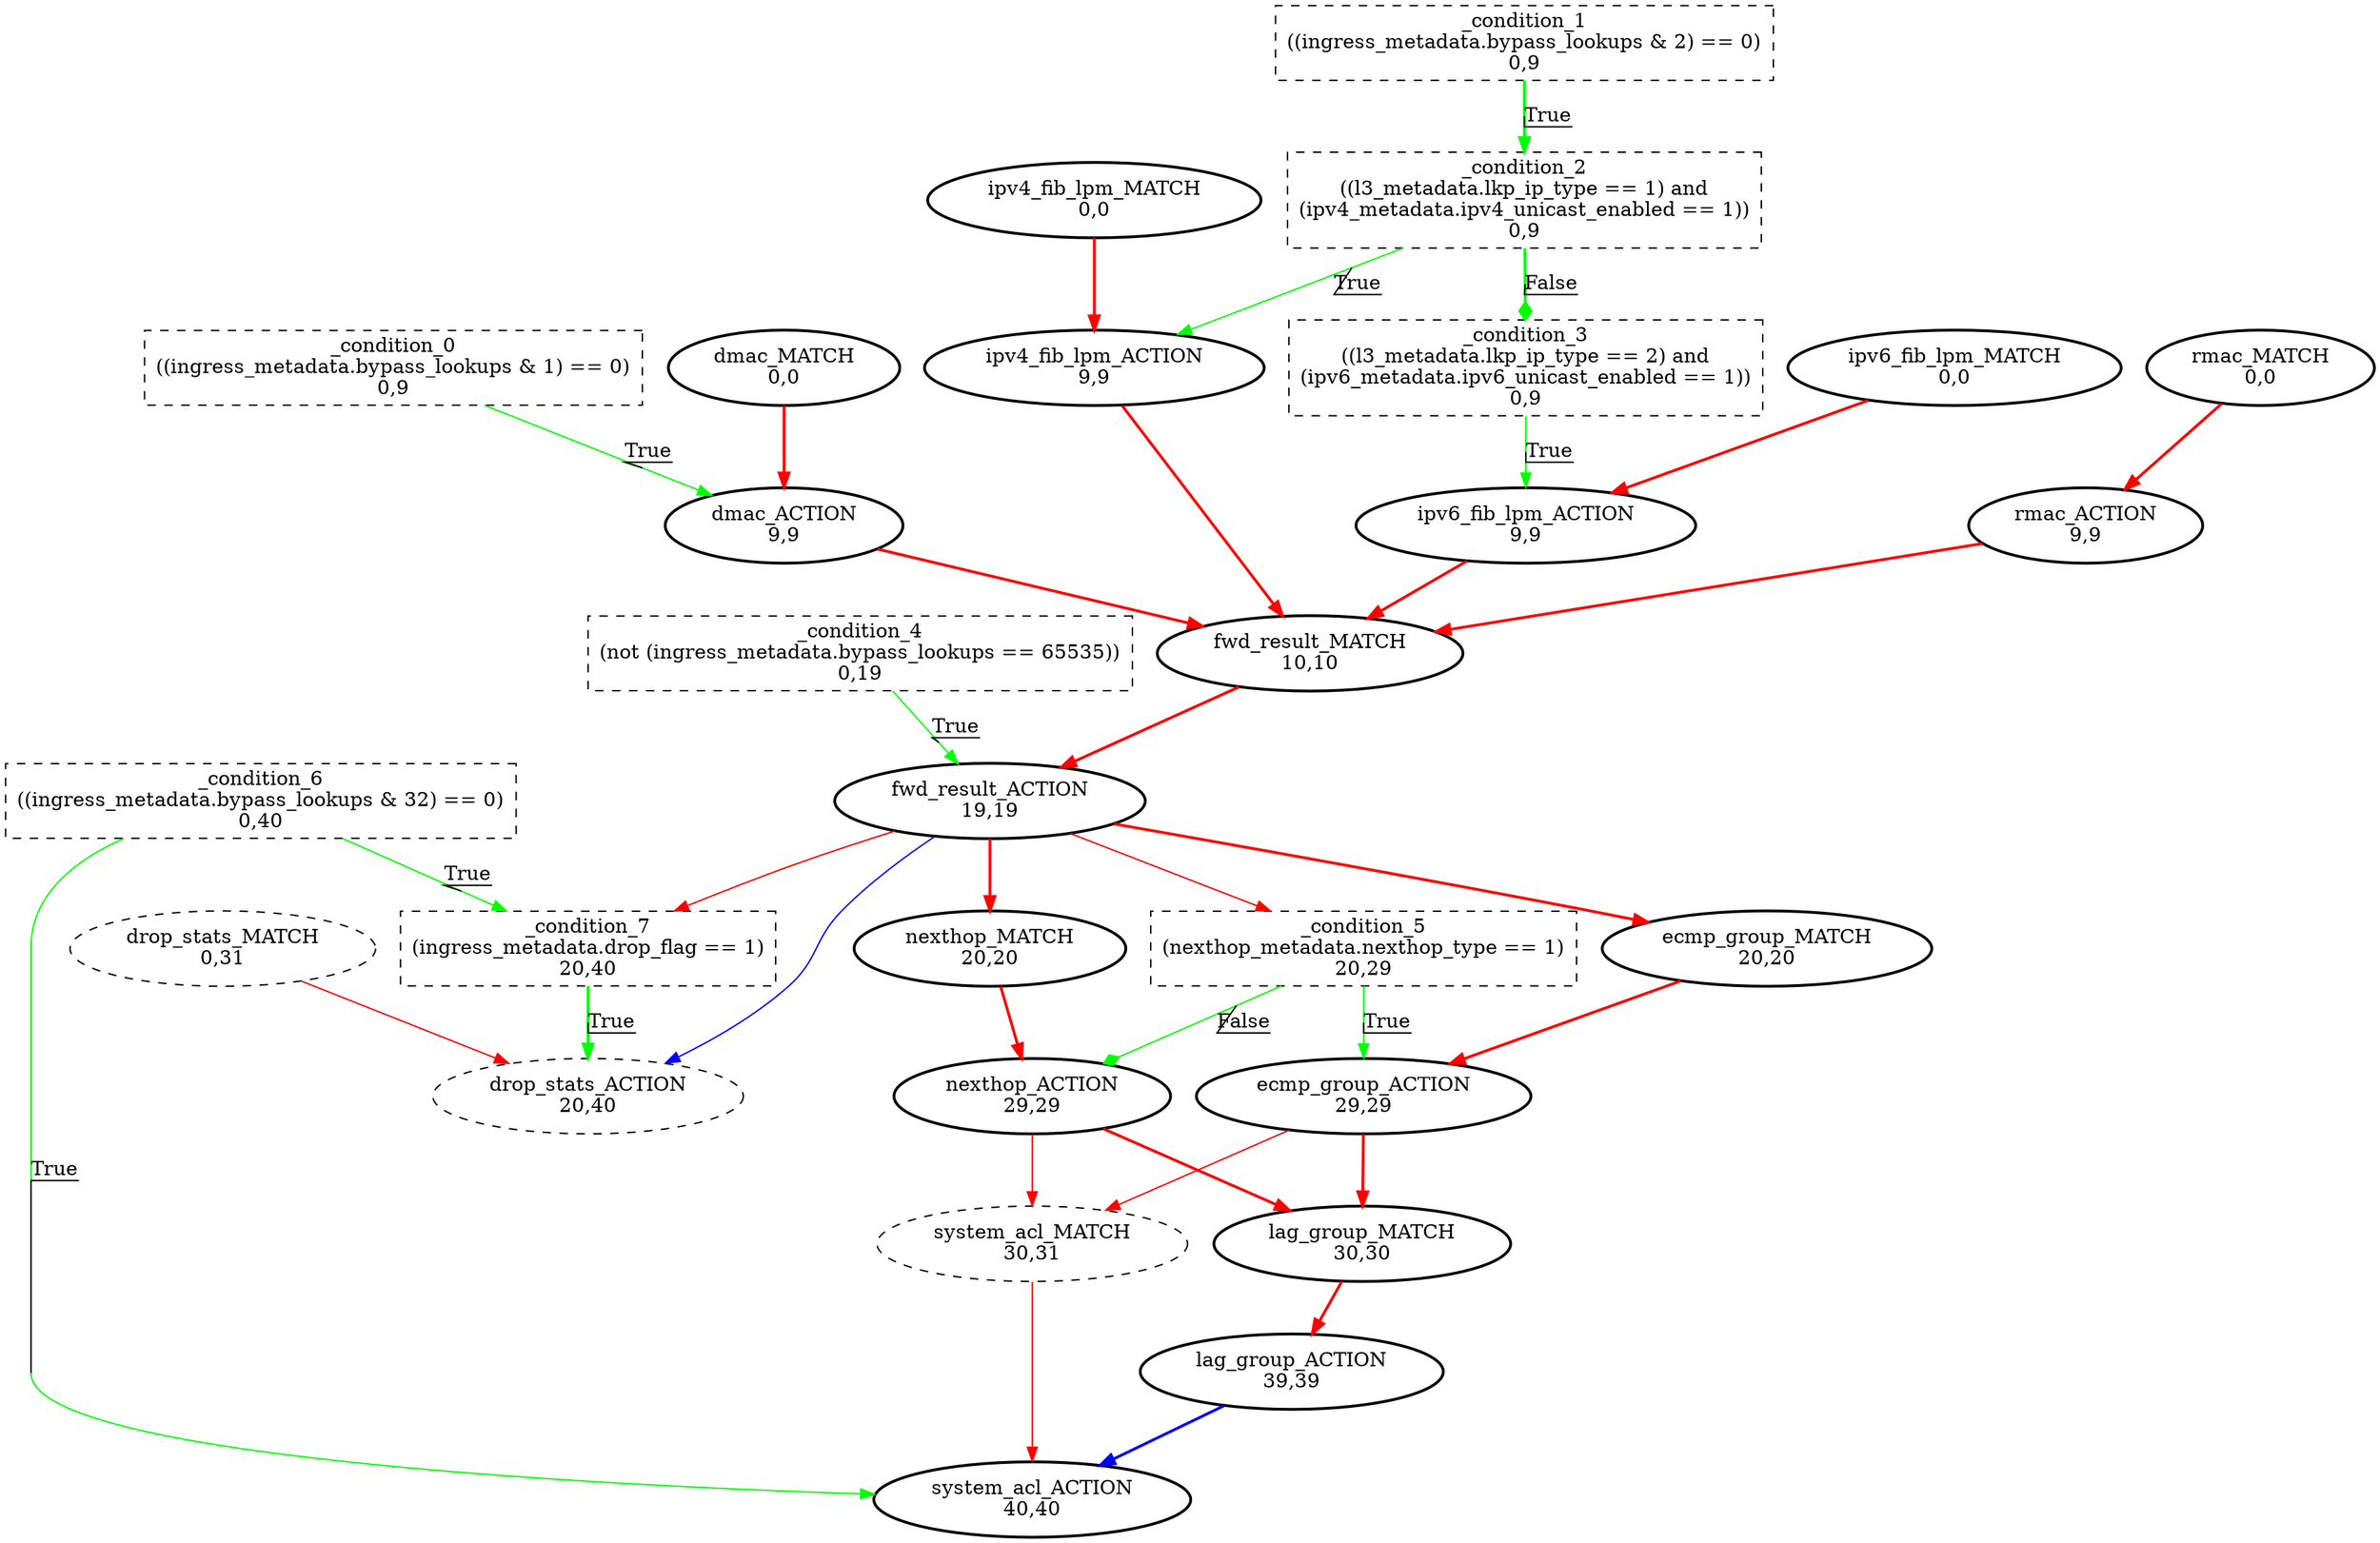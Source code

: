 digraph ingress {
_condition_0 [ shape=box label="_condition_0\n((ingress_metadata.bypass_lookups & 1) == 0)\n0,9" style=dashed];
_condition_1 [ shape=box label="_condition_1\n((ingress_metadata.bypass_lookups & 2) == 0)\n0,9" style=dashed];
_condition_2 [ shape=box label="_condition_2\n((l3_metadata.lkp_ip_type == 1) and
(ipv4_metadata.ipv4_unicast_enabled == 1))\n0,9" style=dashed];
_condition_3 [ shape=box label="_condition_3\n((l3_metadata.lkp_ip_type == 2) and
(ipv6_metadata.ipv6_unicast_enabled == 1))\n0,9" style=dashed];
_condition_4 [ shape=box label="_condition_4\n(not (ingress_metadata.bypass_lookups == 65535))\n0,19" style=dashed];
_condition_5 [ shape=box label="_condition_5\n(nexthop_metadata.nexthop_type == 1)\n20,29" style=dashed];
_condition_6 [ shape=box label="_condition_6\n((ingress_metadata.bypass_lookups & 32) == 0)\n0,40" style=dashed];
_condition_7 [ shape=box label="_condition_7\n(ingress_metadata.drop_flag == 1)\n20,40" style=dashed];
dmac_ACTION [ label="dmac_ACTION\n9,9" style=bold];
dmac_MATCH [ label="dmac_MATCH\n0,0" style=bold];
drop_stats_ACTION [ label="drop_stats_ACTION\n20,40" style=dashed];
drop_stats_MATCH [ label="drop_stats_MATCH\n0,31" style=dashed];
ecmp_group_ACTION [ label="ecmp_group_ACTION\n29,29" style=bold];
ecmp_group_MATCH [ label="ecmp_group_MATCH\n20,20" style=bold];
fwd_result_ACTION [ label="fwd_result_ACTION\n19,19" style=bold];
fwd_result_MATCH [ label="fwd_result_MATCH\n10,10" style=bold];
ipv4_fib_lpm_ACTION [ label="ipv4_fib_lpm_ACTION\n9,9" style=bold];
ipv4_fib_lpm_MATCH [ label="ipv4_fib_lpm_MATCH\n0,0" style=bold];
ipv6_fib_lpm_ACTION [ label="ipv6_fib_lpm_ACTION\n9,9" style=bold];
ipv6_fib_lpm_MATCH [ label="ipv6_fib_lpm_MATCH\n0,0" style=bold];
lag_group_ACTION [ label="lag_group_ACTION\n39,39" style=bold];
lag_group_MATCH [ label="lag_group_MATCH\n30,30" style=bold];
nexthop_ACTION [ label="nexthop_ACTION\n29,29" style=bold];
nexthop_MATCH [ label="nexthop_MATCH\n20,20" style=bold];
rmac_ACTION [ label="rmac_ACTION\n9,9" style=bold];
rmac_MATCH [ label="rmac_MATCH\n0,0" style=bold];
system_acl_ACTION [ label="system_acl_ACTION\n40,40" style=bold];
system_acl_MATCH [ label="system_acl_MATCH\n30,31" style=dashed];
_condition_0 -> dmac_ACTION [color=green label="True" decorate=true ];
_condition_1 -> _condition_2 [color=green label="True" decorate=true  style=bold];
_condition_2 -> _condition_3 [color=green label="False" decorate=true  arrowhead = diamond style=bold];
_condition_2 -> ipv4_fib_lpm_ACTION [color=green label="True" decorate=true ];
_condition_3 -> ipv6_fib_lpm_ACTION [color=green label="True" decorate=true ];
_condition_4 -> fwd_result_ACTION [color=green label="True" decorate=true ];
_condition_5 -> ecmp_group_ACTION [color=green label="True" decorate=true ];
_condition_5 -> nexthop_ACTION [color=green label="False" decorate=true  arrowhead = diamond];
_condition_6 -> _condition_7 [color=green label="True" decorate=true ];
_condition_6 -> system_acl_ACTION [color=green label="True" decorate=true ];
_condition_7 -> drop_stats_ACTION [color=green label="True" decorate=true  style=bold];
dmac_ACTION -> fwd_result_MATCH [color=red  style=bold];
dmac_MATCH -> dmac_ACTION [color=red  style=bold];
drop_stats_MATCH -> drop_stats_ACTION [color=red ];
ecmp_group_ACTION -> lag_group_MATCH [color=red  style=bold];
ecmp_group_ACTION -> system_acl_MATCH [color=red ];
ecmp_group_MATCH -> ecmp_group_ACTION [color=red  style=bold];
fwd_result_ACTION -> _condition_5 [color=red ];
fwd_result_ACTION -> _condition_7 [color=red ];
fwd_result_ACTION -> drop_stats_ACTION [color=blue ];
fwd_result_ACTION -> ecmp_group_MATCH [color=red  style=bold];
fwd_result_ACTION -> nexthop_MATCH [color=red  style=bold];
fwd_result_MATCH -> fwd_result_ACTION [color=red  style=bold];
ipv4_fib_lpm_ACTION -> fwd_result_MATCH [color=red  style=bold];
ipv4_fib_lpm_MATCH -> ipv4_fib_lpm_ACTION [color=red  style=bold];
ipv6_fib_lpm_ACTION -> fwd_result_MATCH [color=red  style=bold];
ipv6_fib_lpm_MATCH -> ipv6_fib_lpm_ACTION [color=red  style=bold];
lag_group_ACTION -> system_acl_ACTION [color=blue  style=bold];
lag_group_MATCH -> lag_group_ACTION [color=red  style=bold];
nexthop_ACTION -> lag_group_MATCH [color=red  style=bold];
nexthop_ACTION -> system_acl_MATCH [color=red ];
nexthop_MATCH -> nexthop_ACTION [color=red  style=bold];
rmac_ACTION -> fwd_result_MATCH [color=red  style=bold];
rmac_MATCH -> rmac_ACTION [color=red  style=bold];
system_acl_MATCH -> system_acl_ACTION [color=red ];
}

